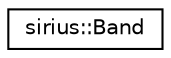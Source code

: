 digraph "Graphical Class Hierarchy"
{
 // INTERACTIVE_SVG=YES
  edge [fontname="Helvetica",fontsize="10",labelfontname="Helvetica",labelfontsize="10"];
  node [fontname="Helvetica",fontsize="10",shape=record];
  rankdir="LR";
  Node1 [label="sirius::Band",height=0.2,width=0.4,color="black", fillcolor="white", style="filled",URL="$classsirius_1_1_band.html",tooltip="Setup and solve the eigen value problem. "];
}
